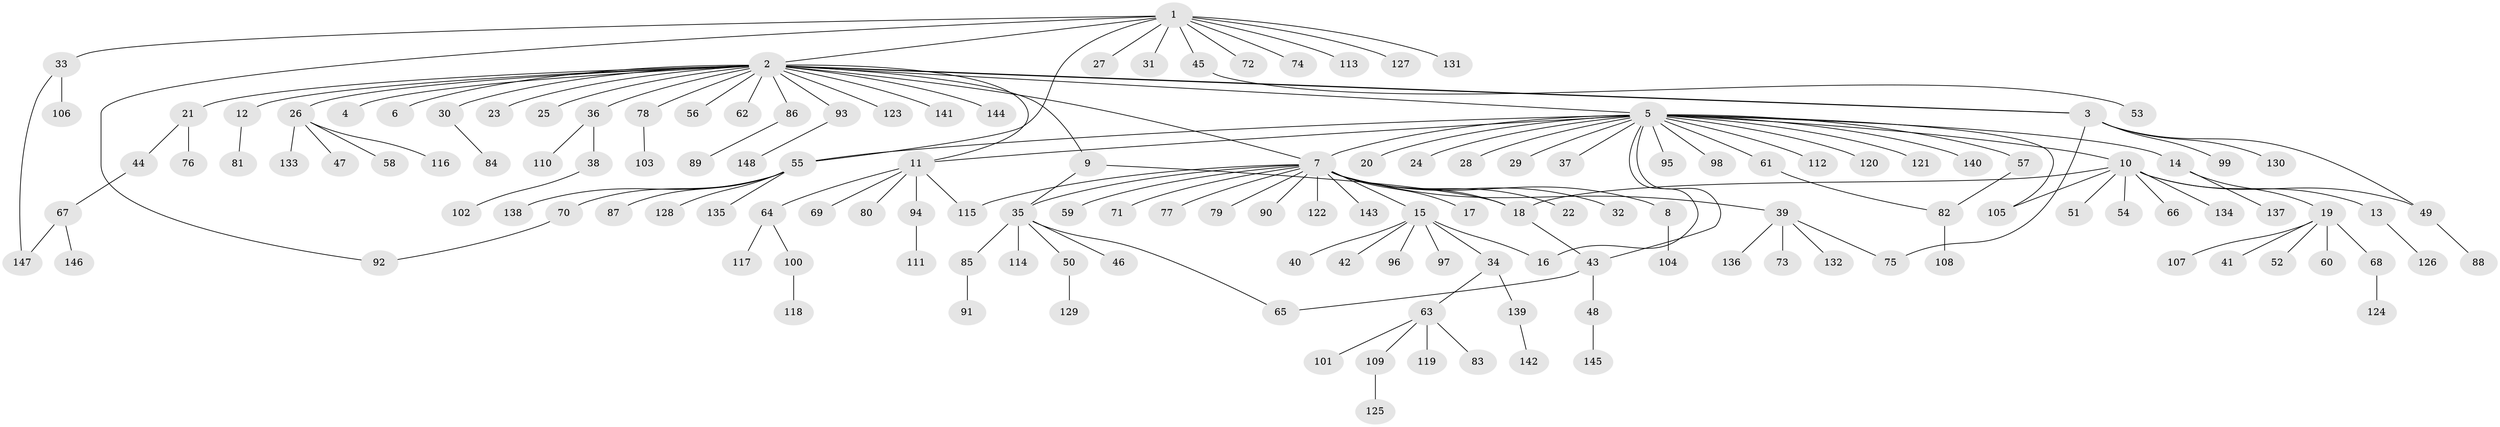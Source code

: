 // coarse degree distribution, {11: 0.008403361344537815, 23: 0.008403361344537815, 5: 0.025210084033613446, 1: 0.6722689075630253, 28: 0.008403361344537815, 17: 0.008403361344537815, 3: 0.03361344537815126, 6: 0.01680672268907563, 2: 0.16806722689075632, 7: 0.01680672268907563, 4: 0.03361344537815126}
// Generated by graph-tools (version 1.1) at 2025/51/02/27/25 19:51:56]
// undirected, 148 vertices, 164 edges
graph export_dot {
graph [start="1"]
  node [color=gray90,style=filled];
  1;
  2;
  3;
  4;
  5;
  6;
  7;
  8;
  9;
  10;
  11;
  12;
  13;
  14;
  15;
  16;
  17;
  18;
  19;
  20;
  21;
  22;
  23;
  24;
  25;
  26;
  27;
  28;
  29;
  30;
  31;
  32;
  33;
  34;
  35;
  36;
  37;
  38;
  39;
  40;
  41;
  42;
  43;
  44;
  45;
  46;
  47;
  48;
  49;
  50;
  51;
  52;
  53;
  54;
  55;
  56;
  57;
  58;
  59;
  60;
  61;
  62;
  63;
  64;
  65;
  66;
  67;
  68;
  69;
  70;
  71;
  72;
  73;
  74;
  75;
  76;
  77;
  78;
  79;
  80;
  81;
  82;
  83;
  84;
  85;
  86;
  87;
  88;
  89;
  90;
  91;
  92;
  93;
  94;
  95;
  96;
  97;
  98;
  99;
  100;
  101;
  102;
  103;
  104;
  105;
  106;
  107;
  108;
  109;
  110;
  111;
  112;
  113;
  114;
  115;
  116;
  117;
  118;
  119;
  120;
  121;
  122;
  123;
  124;
  125;
  126;
  127;
  128;
  129;
  130;
  131;
  132;
  133;
  134;
  135;
  136;
  137;
  138;
  139;
  140;
  141;
  142;
  143;
  144;
  145;
  146;
  147;
  148;
  1 -- 2;
  1 -- 27;
  1 -- 31;
  1 -- 33;
  1 -- 45;
  1 -- 55;
  1 -- 72;
  1 -- 74;
  1 -- 92;
  1 -- 113;
  1 -- 127;
  1 -- 131;
  2 -- 3;
  2 -- 3;
  2 -- 4;
  2 -- 5;
  2 -- 6;
  2 -- 7;
  2 -- 9;
  2 -- 11;
  2 -- 12;
  2 -- 21;
  2 -- 23;
  2 -- 25;
  2 -- 26;
  2 -- 30;
  2 -- 36;
  2 -- 56;
  2 -- 62;
  2 -- 78;
  2 -- 86;
  2 -- 93;
  2 -- 123;
  2 -- 141;
  2 -- 144;
  3 -- 49;
  3 -- 75;
  3 -- 99;
  3 -- 130;
  5 -- 7;
  5 -- 10;
  5 -- 11;
  5 -- 14;
  5 -- 16;
  5 -- 20;
  5 -- 24;
  5 -- 28;
  5 -- 29;
  5 -- 37;
  5 -- 43;
  5 -- 55;
  5 -- 57;
  5 -- 61;
  5 -- 95;
  5 -- 98;
  5 -- 105;
  5 -- 112;
  5 -- 120;
  5 -- 121;
  5 -- 140;
  7 -- 8;
  7 -- 15;
  7 -- 17;
  7 -- 18;
  7 -- 22;
  7 -- 32;
  7 -- 35;
  7 -- 39;
  7 -- 59;
  7 -- 71;
  7 -- 77;
  7 -- 79;
  7 -- 90;
  7 -- 115;
  7 -- 122;
  7 -- 143;
  8 -- 104;
  9 -- 18;
  9 -- 35;
  10 -- 13;
  10 -- 18;
  10 -- 49;
  10 -- 51;
  10 -- 54;
  10 -- 66;
  10 -- 105;
  10 -- 134;
  11 -- 64;
  11 -- 69;
  11 -- 80;
  11 -- 94;
  11 -- 115;
  12 -- 81;
  13 -- 126;
  14 -- 19;
  14 -- 137;
  15 -- 16;
  15 -- 34;
  15 -- 40;
  15 -- 42;
  15 -- 96;
  15 -- 97;
  18 -- 43;
  19 -- 41;
  19 -- 52;
  19 -- 60;
  19 -- 68;
  19 -- 107;
  21 -- 44;
  21 -- 76;
  26 -- 47;
  26 -- 58;
  26 -- 116;
  26 -- 133;
  30 -- 84;
  33 -- 106;
  33 -- 147;
  34 -- 63;
  34 -- 139;
  35 -- 46;
  35 -- 50;
  35 -- 65;
  35 -- 85;
  35 -- 114;
  36 -- 38;
  36 -- 110;
  38 -- 102;
  39 -- 73;
  39 -- 75;
  39 -- 132;
  39 -- 136;
  43 -- 48;
  43 -- 65;
  44 -- 67;
  45 -- 53;
  48 -- 145;
  49 -- 88;
  50 -- 129;
  55 -- 70;
  55 -- 87;
  55 -- 128;
  55 -- 135;
  55 -- 138;
  57 -- 82;
  61 -- 82;
  63 -- 83;
  63 -- 101;
  63 -- 109;
  63 -- 119;
  64 -- 100;
  64 -- 117;
  67 -- 146;
  67 -- 147;
  68 -- 124;
  70 -- 92;
  78 -- 103;
  82 -- 108;
  85 -- 91;
  86 -- 89;
  93 -- 148;
  94 -- 111;
  100 -- 118;
  109 -- 125;
  139 -- 142;
}
